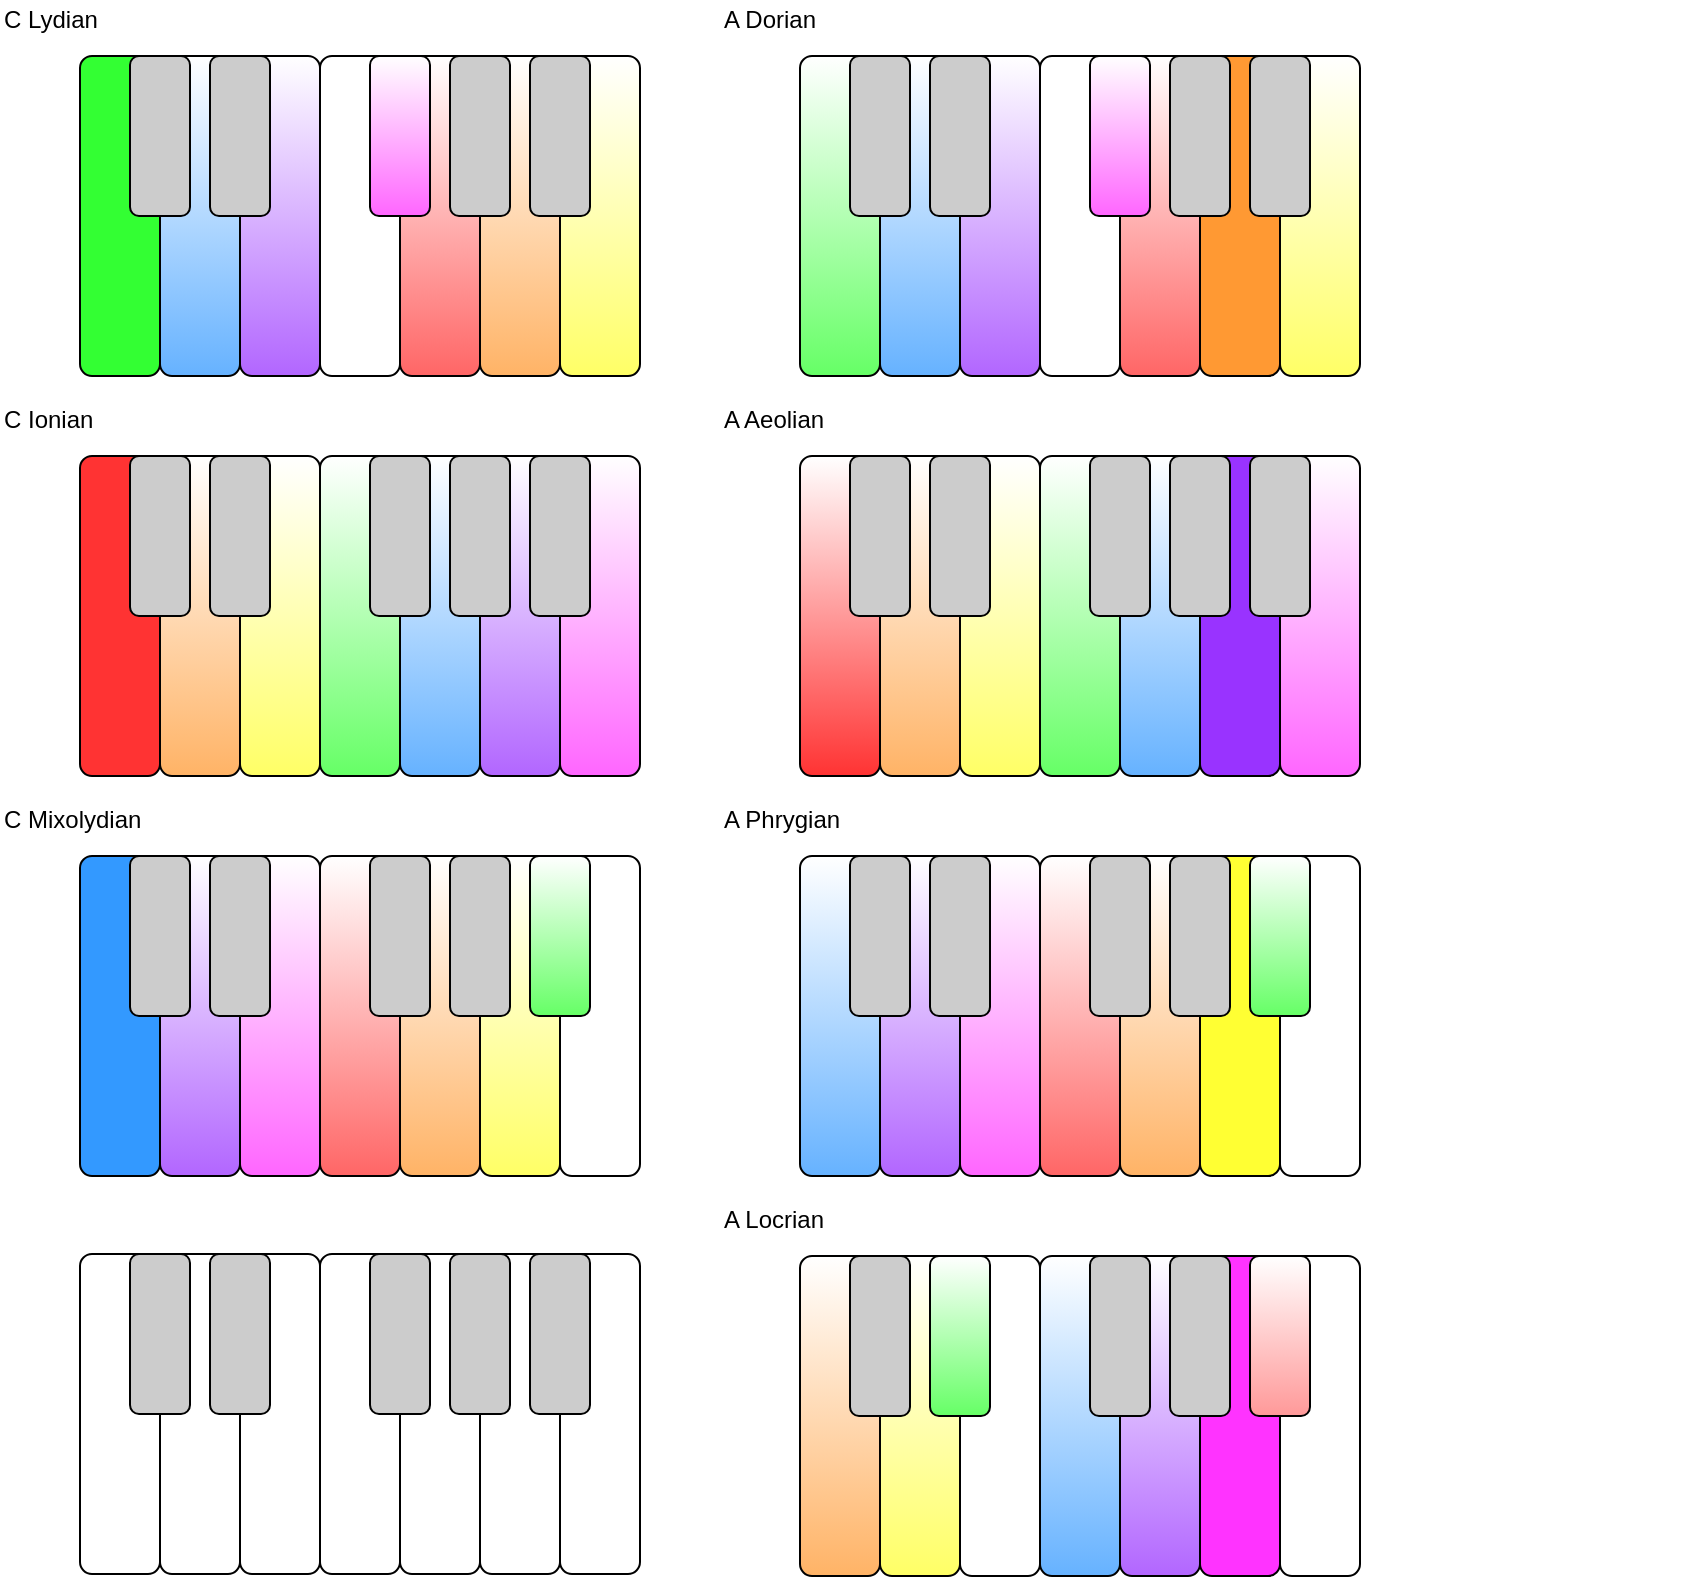 <mxfile version="12.2.6" type="device" pages="1"><diagram id="di5Yv3GxX6VZjZerQhxb" name="Page-1"><mxGraphModel dx="1131" dy="741" grid="1" gridSize="10" guides="1" tooltips="1" connect="1" arrows="1" fold="1" page="1" pageScale="1" pageWidth="850" pageHeight="1100" math="0" shadow="0"><root><mxCell id="0"/><mxCell id="1" parent="0"/><mxCell id="85Zpxs_qxaEttx9XH-Ix-26" value="" style="rounded=1;whiteSpace=wrap;html=1;fillColor=#FF3333;gradientColor=none;gradientDirection=north;" parent="1" vertex="1"><mxGeometry x="40" y="240" width="40" height="160" as="geometry"/></mxCell><mxCell id="85Zpxs_qxaEttx9XH-Ix-27" value="" style="rounded=1;whiteSpace=wrap;html=1;fillColor=#FFB366;gradientColor=#ffffff;gradientDirection=north;" parent="1" vertex="1"><mxGeometry x="80" y="240" width="40" height="160" as="geometry"/></mxCell><mxCell id="85Zpxs_qxaEttx9XH-Ix-28" value="" style="rounded=1;whiteSpace=wrap;html=1;fillColor=#FFFF66;gradientColor=#ffffff;gradientDirection=north;" parent="1" vertex="1"><mxGeometry x="120" y="240" width="40" height="160" as="geometry"/></mxCell><mxCell id="85Zpxs_qxaEttx9XH-Ix-29" value="" style="rounded=1;whiteSpace=wrap;html=1;fillColor=#66FF66;gradientColor=#ffffff;gradientDirection=north;" parent="1" vertex="1"><mxGeometry x="160" y="240" width="40" height="160" as="geometry"/></mxCell><mxCell id="85Zpxs_qxaEttx9XH-Ix-30" value="" style="rounded=1;whiteSpace=wrap;html=1;fillColor=#66B2FF;gradientColor=#ffffff;gradientDirection=north;" parent="1" vertex="1"><mxGeometry x="200" y="240" width="40" height="160" as="geometry"/></mxCell><mxCell id="85Zpxs_qxaEttx9XH-Ix-31" value="" style="rounded=1;whiteSpace=wrap;html=1;fillColor=#B266FF;gradientColor=#ffffff;gradientDirection=north;" parent="1" vertex="1"><mxGeometry x="240" y="240" width="40" height="160" as="geometry"/></mxCell><mxCell id="85Zpxs_qxaEttx9XH-Ix-32" value="" style="rounded=1;whiteSpace=wrap;html=1;fillColor=#FF66FF;gradientColor=#ffffff;gradientDirection=north;" parent="1" vertex="1"><mxGeometry x="280" y="240" width="40" height="160" as="geometry"/></mxCell><mxCell id="85Zpxs_qxaEttx9XH-Ix-33" value="" style="rounded=1;whiteSpace=wrap;html=1;fillColor=#CCCCCC;" parent="1" vertex="1"><mxGeometry x="265" y="240" width="30" height="80" as="geometry"/></mxCell><mxCell id="85Zpxs_qxaEttx9XH-Ix-34" value="" style="rounded=1;whiteSpace=wrap;html=1;fillColor=#CCCCCC;" parent="1" vertex="1"><mxGeometry x="225" y="240" width="30" height="80" as="geometry"/></mxCell><mxCell id="85Zpxs_qxaEttx9XH-Ix-35" value="" style="rounded=1;whiteSpace=wrap;html=1;fillColor=#CCCCCC;" parent="1" vertex="1"><mxGeometry x="185" y="240" width="30" height="80" as="geometry"/></mxCell><mxCell id="85Zpxs_qxaEttx9XH-Ix-36" value="" style="rounded=1;whiteSpace=wrap;html=1;fillColor=#CCCCCC;" parent="1" vertex="1"><mxGeometry x="105" y="240" width="30" height="80" as="geometry"/></mxCell><mxCell id="85Zpxs_qxaEttx9XH-Ix-37" value="" style="rounded=1;whiteSpace=wrap;html=1;fillColor=#CCCCCC;" parent="1" vertex="1"><mxGeometry x="65" y="240" width="30" height="80" as="geometry"/></mxCell><mxCell id="85Zpxs_qxaEttx9XH-Ix-38" value="" style="rounded=1;whiteSpace=wrap;html=1;fillColor=#66FF66;gradientColor=#ffffff;gradientDirection=north;" parent="1" vertex="1"><mxGeometry x="400" y="40" width="40" height="160" as="geometry"/></mxCell><mxCell id="85Zpxs_qxaEttx9XH-Ix-39" value="" style="rounded=1;whiteSpace=wrap;html=1;fillColor=#66B2FF;gradientColor=#ffffff;gradientDirection=north;" parent="1" vertex="1"><mxGeometry x="440" y="40" width="40" height="160" as="geometry"/></mxCell><mxCell id="85Zpxs_qxaEttx9XH-Ix-40" value="" style="rounded=1;whiteSpace=wrap;html=1;fillColor=#B266FF;gradientDirection=north;gradientColor=#ffffff;" parent="1" vertex="1"><mxGeometry x="480" y="40" width="40" height="160" as="geometry"/></mxCell><mxCell id="85Zpxs_qxaEttx9XH-Ix-41" value="" style="rounded=1;whiteSpace=wrap;html=1;" parent="1" vertex="1"><mxGeometry x="520" y="40" width="40" height="160" as="geometry"/></mxCell><mxCell id="85Zpxs_qxaEttx9XH-Ix-42" value="" style="rounded=1;whiteSpace=wrap;html=1;fillColor=#FF6666;gradientDirection=north;gradientColor=#ffffff;" parent="1" vertex="1"><mxGeometry x="560" y="40" width="40" height="160" as="geometry"/></mxCell><mxCell id="85Zpxs_qxaEttx9XH-Ix-43" value="" style="rounded=1;whiteSpace=wrap;html=1;fillColor=#FF9933;" parent="1" vertex="1"><mxGeometry x="600" y="40" width="40" height="160" as="geometry"/></mxCell><mxCell id="85Zpxs_qxaEttx9XH-Ix-44" value="" style="rounded=1;whiteSpace=wrap;html=1;fillColor=#FFFF66;gradientDirection=north;gradientColor=#ffffff;" parent="1" vertex="1"><mxGeometry x="640" y="40" width="40" height="160" as="geometry"/></mxCell><mxCell id="85Zpxs_qxaEttx9XH-Ix-45" value="" style="rounded=1;whiteSpace=wrap;html=1;fillColor=#CCCCCC;" parent="1" vertex="1"><mxGeometry x="625" y="40" width="30" height="80" as="geometry"/></mxCell><mxCell id="85Zpxs_qxaEttx9XH-Ix-46" value="" style="rounded=1;whiteSpace=wrap;html=1;fillColor=#CCCCCC;" parent="1" vertex="1"><mxGeometry x="585" y="40" width="30" height="80" as="geometry"/></mxCell><mxCell id="85Zpxs_qxaEttx9XH-Ix-47" value="" style="rounded=1;whiteSpace=wrap;html=1;fillColor=#FF66FF;gradientDirection=north;gradientColor=#ffffff;" parent="1" vertex="1"><mxGeometry x="545" y="40" width="30" height="80" as="geometry"/></mxCell><mxCell id="85Zpxs_qxaEttx9XH-Ix-48" value="" style="rounded=1;whiteSpace=wrap;html=1;fillColor=#CCCCCC;" parent="1" vertex="1"><mxGeometry x="465" y="40" width="30" height="80" as="geometry"/></mxCell><mxCell id="85Zpxs_qxaEttx9XH-Ix-49" value="" style="rounded=1;whiteSpace=wrap;html=1;fillColor=#CCCCCC;" parent="1" vertex="1"><mxGeometry x="425" y="40" width="30" height="80" as="geometry"/></mxCell><mxCell id="85Zpxs_qxaEttx9XH-Ix-62" value="C Ionian" style="text;html=1;strokeColor=none;fillColor=none;align=left;verticalAlign=middle;whiteSpace=wrap;rounded=0;" parent="1" vertex="1"><mxGeometry y="212" width="320" height="20" as="geometry"/></mxCell><mxCell id="85Zpxs_qxaEttx9XH-Ix-63" value="A Dorian" style="text;html=1;strokeColor=none;fillColor=none;align=left;verticalAlign=middle;whiteSpace=wrap;rounded=0;" parent="1" vertex="1"><mxGeometry x="360" y="12" width="320" height="20" as="geometry"/></mxCell><mxCell id="85Zpxs_qxaEttx9XH-Ix-64" value="" style="rounded=1;whiteSpace=wrap;html=1;fillColor=#66B2FF;gradientColor=#ffffff;gradientDirection=north;" parent="1" vertex="1"><mxGeometry x="400" y="440" width="40" height="160" as="geometry"/></mxCell><mxCell id="85Zpxs_qxaEttx9XH-Ix-65" value="" style="rounded=1;whiteSpace=wrap;html=1;fillColor=#B266FF;gradientColor=#ffffff;gradientDirection=north;" parent="1" vertex="1"><mxGeometry x="440" y="440" width="40" height="160" as="geometry"/></mxCell><mxCell id="85Zpxs_qxaEttx9XH-Ix-66" value="" style="rounded=1;whiteSpace=wrap;html=1;fillColor=#FF66FF;gradientColor=#ffffff;gradientDirection=north;" parent="1" vertex="1"><mxGeometry x="480" y="440" width="40" height="160" as="geometry"/></mxCell><mxCell id="85Zpxs_qxaEttx9XH-Ix-67" value="" style="rounded=1;whiteSpace=wrap;html=1;gradientColor=#ffffff;fillColor=#FF6666;gradientDirection=north;" parent="1" vertex="1"><mxGeometry x="520" y="440" width="40" height="160" as="geometry"/></mxCell><mxCell id="85Zpxs_qxaEttx9XH-Ix-68" value="" style="rounded=1;whiteSpace=wrap;html=1;fillColor=#FFB366;gradientColor=#ffffff;gradientDirection=north;" parent="1" vertex="1"><mxGeometry x="560" y="440" width="40" height="160" as="geometry"/></mxCell><mxCell id="85Zpxs_qxaEttx9XH-Ix-69" value="" style="rounded=1;whiteSpace=wrap;html=1;fillColor=#FFFF33;gradientColor=none;" parent="1" vertex="1"><mxGeometry x="600" y="440" width="40" height="160" as="geometry"/></mxCell><mxCell id="85Zpxs_qxaEttx9XH-Ix-70" value="" style="rounded=1;whiteSpace=wrap;html=1;fillColor=#FFFFFF;" parent="1" vertex="1"><mxGeometry x="640" y="440" width="40" height="160" as="geometry"/></mxCell><mxCell id="85Zpxs_qxaEttx9XH-Ix-71" value="" style="rounded=1;whiteSpace=wrap;html=1;fillColor=#66FF66;gradientColor=#ffffff;gradientDirection=north;" parent="1" vertex="1"><mxGeometry x="625" y="440" width="30" height="80" as="geometry"/></mxCell><mxCell id="85Zpxs_qxaEttx9XH-Ix-72" value="" style="rounded=1;whiteSpace=wrap;html=1;fillColor=#CCCCCC;" parent="1" vertex="1"><mxGeometry x="585" y="440" width="30" height="80" as="geometry"/></mxCell><mxCell id="85Zpxs_qxaEttx9XH-Ix-73" value="" style="rounded=1;whiteSpace=wrap;html=1;fillColor=#CCCCCC;" parent="1" vertex="1"><mxGeometry x="545" y="440" width="30" height="80" as="geometry"/></mxCell><mxCell id="85Zpxs_qxaEttx9XH-Ix-74" value="" style="rounded=1;whiteSpace=wrap;html=1;fillColor=#CCCCCC;" parent="1" vertex="1"><mxGeometry x="465" y="440" width="30" height="80" as="geometry"/></mxCell><mxCell id="85Zpxs_qxaEttx9XH-Ix-75" value="" style="rounded=1;whiteSpace=wrap;html=1;fillColor=#CCCCCC;" parent="1" vertex="1"><mxGeometry x="425" y="440" width="30" height="80" as="geometry"/></mxCell><mxCell id="85Zpxs_qxaEttx9XH-Ix-76" value="A Phrygian" style="text;html=1;strokeColor=none;fillColor=none;align=left;verticalAlign=middle;whiteSpace=wrap;rounded=0;" parent="1" vertex="1"><mxGeometry x="360" y="412" width="320" height="20" as="geometry"/></mxCell><mxCell id="85Zpxs_qxaEttx9XH-Ix-77" value="" style="rounded=1;whiteSpace=wrap;html=1;fillColor=#33FF33;" parent="1" vertex="1"><mxGeometry x="40" y="40" width="40" height="160" as="geometry"/></mxCell><mxCell id="85Zpxs_qxaEttx9XH-Ix-78" value="" style="rounded=1;whiteSpace=wrap;html=1;fillColor=#66B2FF;gradientColor=#ffffff;gradientDirection=north;" parent="1" vertex="1"><mxGeometry x="80" y="40" width="40" height="160" as="geometry"/></mxCell><mxCell id="85Zpxs_qxaEttx9XH-Ix-79" value="" style="rounded=1;whiteSpace=wrap;html=1;fillColor=#B266FF;gradientColor=#ffffff;gradientDirection=north;" parent="1" vertex="1"><mxGeometry x="120" y="40" width="40" height="160" as="geometry"/></mxCell><mxCell id="85Zpxs_qxaEttx9XH-Ix-80" value="" style="rounded=1;whiteSpace=wrap;html=1;fillColor=#FFFFFF;" parent="1" vertex="1"><mxGeometry x="160" y="40" width="40" height="160" as="geometry"/></mxCell><mxCell id="85Zpxs_qxaEttx9XH-Ix-81" value="" style="rounded=1;whiteSpace=wrap;html=1;fillColor=#FF6666;gradientColor=#ffffff;gradientDirection=north;" parent="1" vertex="1"><mxGeometry x="200" y="40" width="40" height="160" as="geometry"/></mxCell><mxCell id="85Zpxs_qxaEttx9XH-Ix-82" value="" style="rounded=1;whiteSpace=wrap;html=1;fillColor=#FFB366;gradientColor=#ffffff;gradientDirection=north;" parent="1" vertex="1"><mxGeometry x="240" y="40" width="40" height="160" as="geometry"/></mxCell><mxCell id="85Zpxs_qxaEttx9XH-Ix-83" value="" style="rounded=1;whiteSpace=wrap;html=1;fillColor=#FFFF66;gradientColor=#ffffff;gradientDirection=north;" parent="1" vertex="1"><mxGeometry x="280" y="40" width="40" height="160" as="geometry"/></mxCell><mxCell id="85Zpxs_qxaEttx9XH-Ix-84" value="" style="rounded=1;whiteSpace=wrap;html=1;fillColor=#CCCCCC;" parent="1" vertex="1"><mxGeometry x="265" y="40" width="30" height="80" as="geometry"/></mxCell><mxCell id="85Zpxs_qxaEttx9XH-Ix-85" value="" style="rounded=1;whiteSpace=wrap;html=1;fillColor=#CCCCCC;" parent="1" vertex="1"><mxGeometry x="225" y="40" width="30" height="80" as="geometry"/></mxCell><mxCell id="85Zpxs_qxaEttx9XH-Ix-86" value="" style="rounded=1;whiteSpace=wrap;html=1;fillColor=#FF66FF;gradientColor=#ffffff;gradientDirection=north;" parent="1" vertex="1"><mxGeometry x="185" y="40" width="30" height="80" as="geometry"/></mxCell><mxCell id="85Zpxs_qxaEttx9XH-Ix-87" value="" style="rounded=1;whiteSpace=wrap;html=1;fillColor=#CCCCCC;" parent="1" vertex="1"><mxGeometry x="105" y="40" width="30" height="80" as="geometry"/></mxCell><mxCell id="85Zpxs_qxaEttx9XH-Ix-88" value="" style="rounded=1;whiteSpace=wrap;html=1;fillColor=#CCCCCC;" parent="1" vertex="1"><mxGeometry x="65" y="40" width="30" height="80" as="geometry"/></mxCell><mxCell id="85Zpxs_qxaEttx9XH-Ix-89" value="C Lydian" style="text;html=1;strokeColor=none;fillColor=none;align=left;verticalAlign=middle;whiteSpace=wrap;rounded=0;" parent="1" vertex="1"><mxGeometry y="12" width="320" height="20" as="geometry"/></mxCell><mxCell id="85Zpxs_qxaEttx9XH-Ix-90" value="" style="rounded=1;whiteSpace=wrap;html=1;fillColor=#3399FF;" parent="1" vertex="1"><mxGeometry x="40" y="440" width="40" height="160" as="geometry"/></mxCell><mxCell id="85Zpxs_qxaEttx9XH-Ix-91" value="" style="rounded=1;whiteSpace=wrap;html=1;fillColor=#B266FF;gradientColor=#ffffff;gradientDirection=north;" parent="1" vertex="1"><mxGeometry x="80" y="440" width="40" height="160" as="geometry"/></mxCell><mxCell id="85Zpxs_qxaEttx9XH-Ix-92" value="" style="rounded=1;whiteSpace=wrap;html=1;fillColor=#FF66FF;gradientColor=#ffffff;gradientDirection=north;" parent="1" vertex="1"><mxGeometry x="120" y="440" width="40" height="160" as="geometry"/></mxCell><mxCell id="85Zpxs_qxaEttx9XH-Ix-93" value="" style="rounded=1;whiteSpace=wrap;html=1;fillColor=#FF6666;gradientColor=#ffffff;gradientDirection=north;" parent="1" vertex="1"><mxGeometry x="160" y="440" width="40" height="160" as="geometry"/></mxCell><mxCell id="85Zpxs_qxaEttx9XH-Ix-94" value="" style="rounded=1;whiteSpace=wrap;html=1;fillColor=#FFB366;gradientColor=#ffffff;gradientDirection=north;" parent="1" vertex="1"><mxGeometry x="200" y="440" width="40" height="160" as="geometry"/></mxCell><mxCell id="85Zpxs_qxaEttx9XH-Ix-95" value="" style="rounded=1;whiteSpace=wrap;html=1;fillColor=#FFFF66;gradientColor=#ffffff;gradientDirection=north;" parent="1" vertex="1"><mxGeometry x="240" y="440" width="40" height="160" as="geometry"/></mxCell><mxCell id="85Zpxs_qxaEttx9XH-Ix-96" value="" style="rounded=1;whiteSpace=wrap;html=1;fillColor=#ffffff;gradientColor=none;gradientDirection=north;" parent="1" vertex="1"><mxGeometry x="280" y="440" width="40" height="160" as="geometry"/></mxCell><mxCell id="85Zpxs_qxaEttx9XH-Ix-97" value="" style="rounded=1;whiteSpace=wrap;html=1;fillColor=#66FF66;gradientColor=#ffffff;gradientDirection=north;" parent="1" vertex="1"><mxGeometry x="265" y="440" width="30" height="80" as="geometry"/></mxCell><mxCell id="85Zpxs_qxaEttx9XH-Ix-98" value="" style="rounded=1;whiteSpace=wrap;html=1;fillColor=#CCCCCC;" parent="1" vertex="1"><mxGeometry x="225" y="440" width="30" height="80" as="geometry"/></mxCell><mxCell id="85Zpxs_qxaEttx9XH-Ix-99" value="" style="rounded=1;whiteSpace=wrap;html=1;fillColor=#CCCCCC;gradientColor=none;gradientDirection=north;" parent="1" vertex="1"><mxGeometry x="185" y="440" width="30" height="80" as="geometry"/></mxCell><mxCell id="85Zpxs_qxaEttx9XH-Ix-100" value="" style="rounded=1;whiteSpace=wrap;html=1;fillColor=#CCCCCC;" parent="1" vertex="1"><mxGeometry x="105" y="440" width="30" height="80" as="geometry"/></mxCell><mxCell id="85Zpxs_qxaEttx9XH-Ix-101" value="" style="rounded=1;whiteSpace=wrap;html=1;fillColor=#CCCCCC;" parent="1" vertex="1"><mxGeometry x="65" y="440" width="30" height="80" as="geometry"/></mxCell><mxCell id="85Zpxs_qxaEttx9XH-Ix-102" value="C Mixolydian" style="text;html=1;strokeColor=none;fillColor=none;align=left;verticalAlign=middle;whiteSpace=wrap;rounded=0;" parent="1" vertex="1"><mxGeometry y="412" width="320" height="20" as="geometry"/></mxCell><mxCell id="85Zpxs_qxaEttx9XH-Ix-103" value="" style="rounded=1;whiteSpace=wrap;html=1;fillColor=#FF3333;gradientColor=#ffffff;gradientDirection=north;" parent="1" vertex="1"><mxGeometry x="400" y="240" width="40" height="160" as="geometry"/></mxCell><mxCell id="85Zpxs_qxaEttx9XH-Ix-104" value="" style="rounded=1;whiteSpace=wrap;html=1;fillColor=#FFB366;gradientColor=#ffffff;gradientDirection=north;" parent="1" vertex="1"><mxGeometry x="440" y="240" width="40" height="160" as="geometry"/></mxCell><mxCell id="85Zpxs_qxaEttx9XH-Ix-105" value="" style="rounded=1;whiteSpace=wrap;html=1;fillColor=#FFFF66;gradientColor=#ffffff;gradientDirection=north;" parent="1" vertex="1"><mxGeometry x="480" y="240" width="40" height="160" as="geometry"/></mxCell><mxCell id="85Zpxs_qxaEttx9XH-Ix-106" value="" style="rounded=1;whiteSpace=wrap;html=1;fillColor=#66FF66;gradientColor=#ffffff;gradientDirection=north;" parent="1" vertex="1"><mxGeometry x="520" y="240" width="40" height="160" as="geometry"/></mxCell><mxCell id="85Zpxs_qxaEttx9XH-Ix-107" value="" style="rounded=1;whiteSpace=wrap;html=1;fillColor=#66B2FF;gradientColor=#ffffff;gradientDirection=north;" parent="1" vertex="1"><mxGeometry x="560" y="240" width="40" height="160" as="geometry"/></mxCell><mxCell id="85Zpxs_qxaEttx9XH-Ix-108" value="" style="rounded=1;whiteSpace=wrap;html=1;fillColor=#9933FF;gradientColor=none;gradientDirection=north;" parent="1" vertex="1"><mxGeometry x="600" y="240" width="40" height="160" as="geometry"/></mxCell><mxCell id="85Zpxs_qxaEttx9XH-Ix-109" value="" style="rounded=1;whiteSpace=wrap;html=1;fillColor=#FF66FF;gradientColor=#ffffff;gradientDirection=north;" parent="1" vertex="1"><mxGeometry x="640" y="240" width="40" height="160" as="geometry"/></mxCell><mxCell id="85Zpxs_qxaEttx9XH-Ix-110" value="" style="rounded=1;whiteSpace=wrap;html=1;fillColor=#CCCCCC;" parent="1" vertex="1"><mxGeometry x="625" y="240" width="30" height="80" as="geometry"/></mxCell><mxCell id="85Zpxs_qxaEttx9XH-Ix-111" value="" style="rounded=1;whiteSpace=wrap;html=1;fillColor=#CCCCCC;" parent="1" vertex="1"><mxGeometry x="585" y="240" width="30" height="80" as="geometry"/></mxCell><mxCell id="85Zpxs_qxaEttx9XH-Ix-112" value="" style="rounded=1;whiteSpace=wrap;html=1;fillColor=#CCCCCC;" parent="1" vertex="1"><mxGeometry x="545" y="240" width="30" height="80" as="geometry"/></mxCell><mxCell id="85Zpxs_qxaEttx9XH-Ix-113" value="" style="rounded=1;whiteSpace=wrap;html=1;fillColor=#CCCCCC;" parent="1" vertex="1"><mxGeometry x="465" y="240" width="30" height="80" as="geometry"/></mxCell><mxCell id="85Zpxs_qxaEttx9XH-Ix-114" value="" style="rounded=1;whiteSpace=wrap;html=1;fillColor=#CCCCCC;" parent="1" vertex="1"><mxGeometry x="425" y="240" width="30" height="80" as="geometry"/></mxCell><mxCell id="85Zpxs_qxaEttx9XH-Ix-115" value="A Aeolian" style="text;html=1;strokeColor=none;fillColor=none;align=left;verticalAlign=middle;whiteSpace=wrap;rounded=0;" parent="1" vertex="1"><mxGeometry x="360" y="212" width="320" height="20" as="geometry"/></mxCell><mxCell id="85Zpxs_qxaEttx9XH-Ix-116" value="" style="rounded=1;whiteSpace=wrap;html=1;fillColor=#FFB366;gradientColor=#ffffff;gradientDirection=north;" parent="1" vertex="1"><mxGeometry x="400" y="640" width="40" height="160" as="geometry"/></mxCell><mxCell id="85Zpxs_qxaEttx9XH-Ix-117" value="" style="rounded=1;whiteSpace=wrap;html=1;fillColor=#FFFF66;gradientColor=#ffffff;gradientDirection=north;" parent="1" vertex="1"><mxGeometry x="440" y="640" width="40" height="160" as="geometry"/></mxCell><mxCell id="85Zpxs_qxaEttx9XH-Ix-118" value="" style="rounded=1;whiteSpace=wrap;html=1;fillColor=#FFFFFF;gradientColor=none;gradientDirection=north;" parent="1" vertex="1"><mxGeometry x="480" y="640" width="40" height="160" as="geometry"/></mxCell><mxCell id="85Zpxs_qxaEttx9XH-Ix-119" value="" style="rounded=1;whiteSpace=wrap;html=1;gradientColor=#ffffff;fillColor=#66B2FF;gradientDirection=north;" parent="1" vertex="1"><mxGeometry x="520" y="640" width="40" height="160" as="geometry"/></mxCell><mxCell id="85Zpxs_qxaEttx9XH-Ix-120" value="" style="rounded=1;whiteSpace=wrap;html=1;fillColor=#B266FF;gradientColor=#ffffff;gradientDirection=north;" parent="1" vertex="1"><mxGeometry x="560" y="640" width="40" height="160" as="geometry"/></mxCell><mxCell id="85Zpxs_qxaEttx9XH-Ix-121" value="" style="rounded=1;whiteSpace=wrap;html=1;fillColor=#FF33FF;gradientColor=none;" parent="1" vertex="1"><mxGeometry x="600" y="640" width="40" height="160" as="geometry"/></mxCell><mxCell id="85Zpxs_qxaEttx9XH-Ix-122" value="" style="rounded=1;whiteSpace=wrap;html=1;fillColor=#FFFFFF;" parent="1" vertex="1"><mxGeometry x="640" y="640" width="40" height="160" as="geometry"/></mxCell><mxCell id="85Zpxs_qxaEttx9XH-Ix-123" value="" style="rounded=1;whiteSpace=wrap;html=1;fillColor=#FF9999;gradientColor=#ffffff;gradientDirection=north;" parent="1" vertex="1"><mxGeometry x="625" y="640" width="30" height="80" as="geometry"/></mxCell><mxCell id="85Zpxs_qxaEttx9XH-Ix-124" value="" style="rounded=1;whiteSpace=wrap;html=1;fillColor=#CCCCCC;" parent="1" vertex="1"><mxGeometry x="585" y="640" width="30" height="80" as="geometry"/></mxCell><mxCell id="85Zpxs_qxaEttx9XH-Ix-125" value="" style="rounded=1;whiteSpace=wrap;html=1;fillColor=#CCCCCC;" parent="1" vertex="1"><mxGeometry x="545" y="640" width="30" height="80" as="geometry"/></mxCell><mxCell id="85Zpxs_qxaEttx9XH-Ix-126" value="" style="rounded=1;whiteSpace=wrap;html=1;fillColor=#66FF66;gradientColor=#ffffff;gradientDirection=north;" parent="1" vertex="1"><mxGeometry x="465" y="640" width="30" height="80" as="geometry"/></mxCell><mxCell id="85Zpxs_qxaEttx9XH-Ix-127" value="" style="rounded=1;whiteSpace=wrap;html=1;fillColor=#CCCCCC;" parent="1" vertex="1"><mxGeometry x="425" y="640" width="30" height="80" as="geometry"/></mxCell><mxCell id="85Zpxs_qxaEttx9XH-Ix-128" value="A Locrian" style="text;html=1;strokeColor=none;fillColor=none;align=left;verticalAlign=middle;whiteSpace=wrap;rounded=0;" parent="1" vertex="1"><mxGeometry x="360" y="612" width="320" height="20" as="geometry"/></mxCell><mxCell id="85Zpxs_qxaEttx9XH-Ix-129" value="" style="rounded=1;whiteSpace=wrap;html=1;" parent="1" vertex="1"><mxGeometry x="40" y="639" width="40" height="160" as="geometry"/></mxCell><mxCell id="85Zpxs_qxaEttx9XH-Ix-130" value="" style="rounded=1;whiteSpace=wrap;html=1;" parent="1" vertex="1"><mxGeometry x="80" y="639" width="40" height="160" as="geometry"/></mxCell><mxCell id="85Zpxs_qxaEttx9XH-Ix-131" value="" style="rounded=1;whiteSpace=wrap;html=1;" parent="1" vertex="1"><mxGeometry x="120" y="639" width="40" height="160" as="geometry"/></mxCell><mxCell id="85Zpxs_qxaEttx9XH-Ix-132" value="" style="rounded=1;whiteSpace=wrap;html=1;" parent="1" vertex="1"><mxGeometry x="160" y="639" width="40" height="160" as="geometry"/></mxCell><mxCell id="85Zpxs_qxaEttx9XH-Ix-133" value="" style="rounded=1;whiteSpace=wrap;html=1;" parent="1" vertex="1"><mxGeometry x="200" y="639" width="40" height="160" as="geometry"/></mxCell><mxCell id="85Zpxs_qxaEttx9XH-Ix-134" value="" style="rounded=1;whiteSpace=wrap;html=1;" parent="1" vertex="1"><mxGeometry x="240" y="639" width="40" height="160" as="geometry"/></mxCell><mxCell id="85Zpxs_qxaEttx9XH-Ix-135" value="" style="rounded=1;whiteSpace=wrap;html=1;" parent="1" vertex="1"><mxGeometry x="280" y="639" width="40" height="160" as="geometry"/></mxCell><mxCell id="85Zpxs_qxaEttx9XH-Ix-136" value="" style="rounded=1;whiteSpace=wrap;html=1;fillColor=#CCCCCC;" parent="1" vertex="1"><mxGeometry x="265" y="639" width="30" height="80" as="geometry"/></mxCell><mxCell id="85Zpxs_qxaEttx9XH-Ix-137" value="" style="rounded=1;whiteSpace=wrap;html=1;fillColor=#CCCCCC;" parent="1" vertex="1"><mxGeometry x="225" y="639" width="30" height="80" as="geometry"/></mxCell><mxCell id="85Zpxs_qxaEttx9XH-Ix-138" value="" style="rounded=1;whiteSpace=wrap;html=1;fillColor=#CCCCCC;" parent="1" vertex="1"><mxGeometry x="185" y="639" width="30" height="80" as="geometry"/></mxCell><mxCell id="85Zpxs_qxaEttx9XH-Ix-139" value="" style="rounded=1;whiteSpace=wrap;html=1;fillColor=#CCCCCC;" parent="1" vertex="1"><mxGeometry x="105" y="639" width="30" height="80" as="geometry"/></mxCell><mxCell id="85Zpxs_qxaEttx9XH-Ix-140" value="" style="rounded=1;whiteSpace=wrap;html=1;fillColor=#CCCCCC;" parent="1" vertex="1"><mxGeometry x="65" y="639" width="30" height="80" as="geometry"/></mxCell><mxCell id="85Zpxs_qxaEttx9XH-Ix-141" value="" style="shape=image;verticalLabelPosition=bottom;labelBackgroundColor=#ffffff;verticalAlign=top;aspect=fixed;imageAspect=0;image=https://upload.wikimedia.org/wikipedia/commons/thumb/3/33/C-major_a-minor.svg/440px-C-major_a-minor.svg.png;" parent="1" vertex="1"><mxGeometry x="720" y="260" width="120" height="120" as="geometry"/></mxCell><mxCell id="85Zpxs_qxaEttx9XH-Ix-142" value="" style="shape=image;verticalLabelPosition=bottom;labelBackgroundColor=#ffffff;verticalAlign=top;aspect=fixed;imageAspect=0;image=https://upload.wikimedia.org/wikipedia/commons/thumb/1/13/G-major_e-minor.svg/440px-G-major_e-minor.svg.png;" parent="1" vertex="1"><mxGeometry x="720" y="60" width="120" height="120" as="geometry"/></mxCell><mxCell id="85Zpxs_qxaEttx9XH-Ix-143" value="" style="shape=image;verticalLabelPosition=bottom;labelBackgroundColor=#ffffff;verticalAlign=top;aspect=fixed;imageAspect=0;image=https://upload.wikimedia.org/wikipedia/commons/thumb/b/b4/F-major_d-minor.svg/440px-F-major_d-minor.svg.png;" parent="1" vertex="1"><mxGeometry x="720" y="460" width="120" height="120" as="geometry"/></mxCell><mxCell id="85Zpxs_qxaEttx9XH-Ix-146" value="" style="shape=image;verticalLabelPosition=bottom;labelBackgroundColor=#ffffff;verticalAlign=top;aspect=fixed;imageAspect=0;image=https://upload.wikimedia.org/wikipedia/commons/thumb/f/fe/B-flat-major_g-minor.svg/440px-B-flat-major_g-minor.svg.png;" parent="1" vertex="1"><mxGeometry x="720" y="659" width="120" height="120" as="geometry"/></mxCell></root></mxGraphModel></diagram></mxfile>